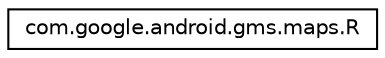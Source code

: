 digraph "Graphical Class Hierarchy"
{
 // LATEX_PDF_SIZE
  edge [fontname="Helvetica",fontsize="10",labelfontname="Helvetica",labelfontsize="10"];
  node [fontname="Helvetica",fontsize="10",shape=record];
  rankdir="LR";
  Node0 [label="com.google.android.gms.maps.R",height=0.2,width=0.4,color="black", fillcolor="white", style="filled",URL="$classcom_1_1google_1_1android_1_1gms_1_1maps_1_1_r.html",tooltip=" "];
}
